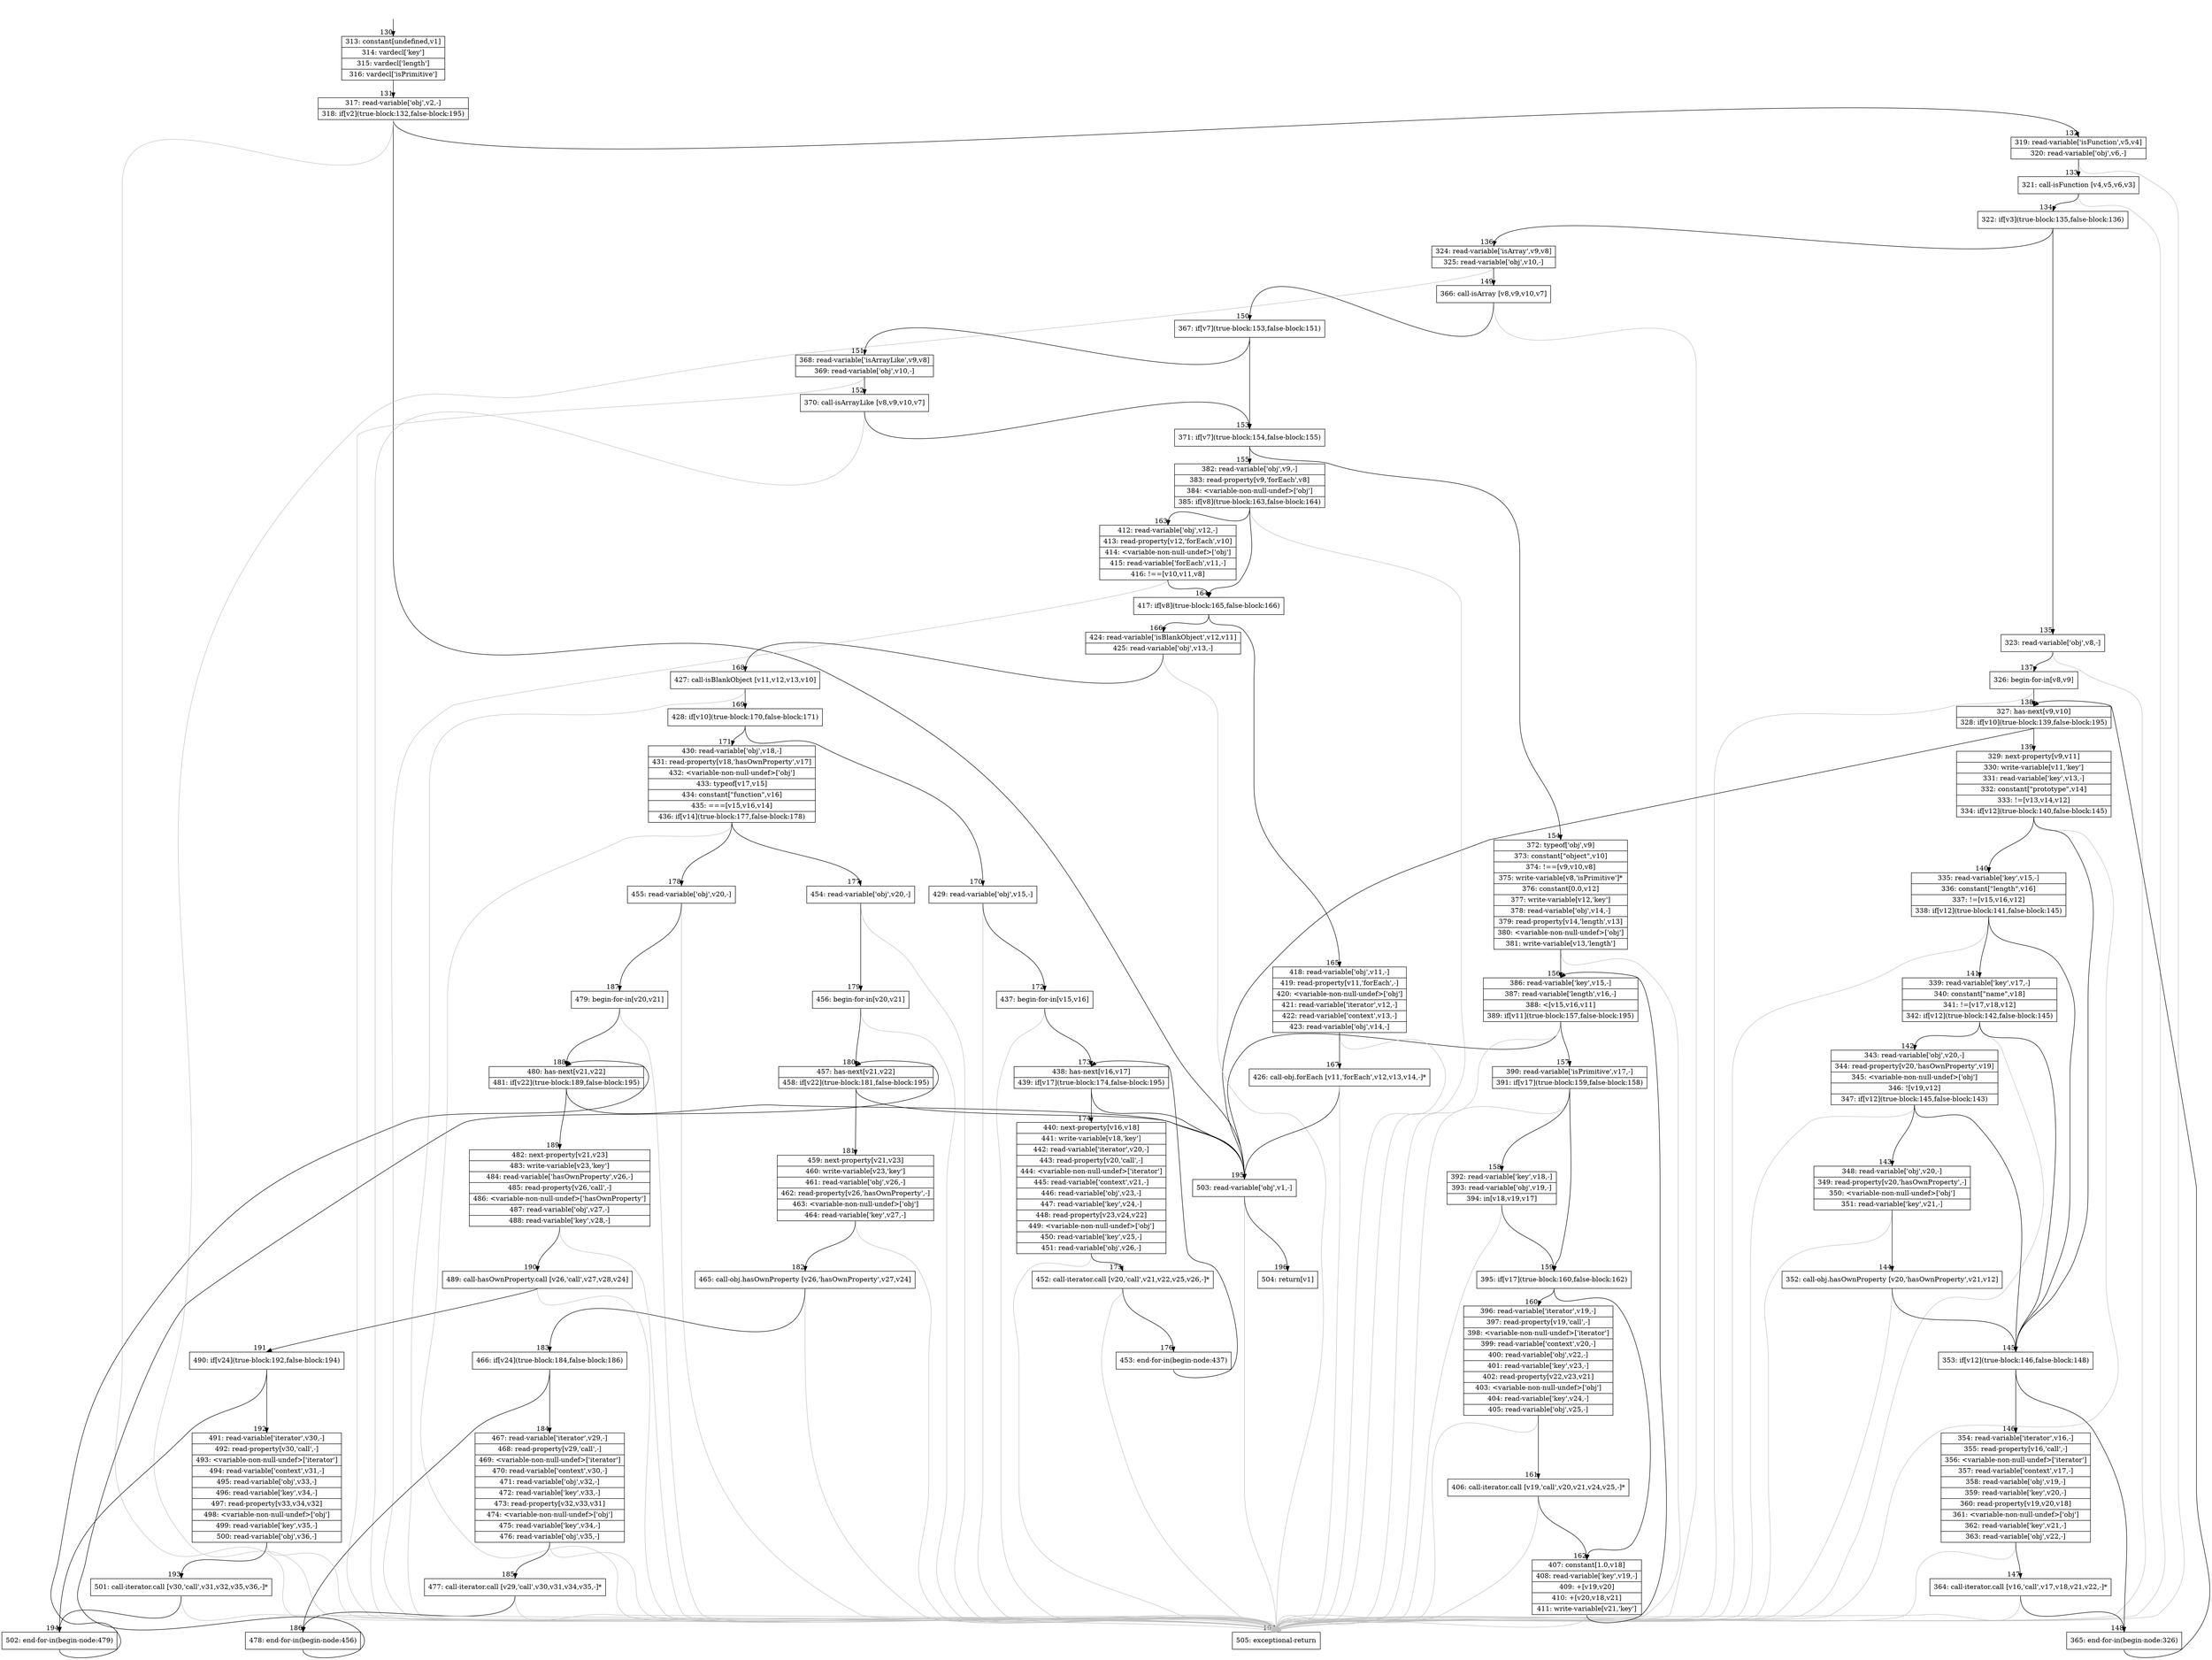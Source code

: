 digraph {
rankdir="TD"
BB_entry12[shape=none,label=""];
BB_entry12 -> BB130 [tailport=s, headport=n, headlabel="    130"]
BB130 [shape=record label="{313: constant[undefined,v1]|314: vardecl['key']|315: vardecl['length']|316: vardecl['isPrimitive']}" ] 
BB130 -> BB131 [tailport=s, headport=n, headlabel="      131"]
BB131 [shape=record label="{317: read-variable['obj',v2,-]|318: if[v2](true-block:132,false-block:195)}" ] 
BB131 -> BB132 [tailport=s, headport=n, headlabel="      132"]
BB131 -> BB195 [tailport=s, headport=n, headlabel="      195"]
BB131 -> BB197 [tailport=s, headport=n, color=gray, headlabel="      197"]
BB132 [shape=record label="{319: read-variable['isFunction',v5,v4]|320: read-variable['obj',v6,-]}" ] 
BB132 -> BB133 [tailport=s, headport=n, headlabel="      133"]
BB132 -> BB197 [tailport=s, headport=n, color=gray]
BB133 [shape=record label="{321: call-isFunction [v4,v5,v6,v3]}" ] 
BB133 -> BB134 [tailport=s, headport=n, headlabel="      134"]
BB133 -> BB197 [tailport=s, headport=n, color=gray]
BB134 [shape=record label="{322: if[v3](true-block:135,false-block:136)}" ] 
BB134 -> BB135 [tailport=s, headport=n, headlabel="      135"]
BB134 -> BB136 [tailport=s, headport=n, headlabel="      136"]
BB135 [shape=record label="{323: read-variable['obj',v8,-]}" ] 
BB135 -> BB137 [tailport=s, headport=n, headlabel="      137"]
BB135 -> BB197 [tailport=s, headport=n, color=gray]
BB136 [shape=record label="{324: read-variable['isArray',v9,v8]|325: read-variable['obj',v10,-]}" ] 
BB136 -> BB149 [tailport=s, headport=n, headlabel="      149"]
BB136 -> BB197 [tailport=s, headport=n, color=gray]
BB137 [shape=record label="{326: begin-for-in[v8,v9]}" ] 
BB137 -> BB138 [tailport=s, headport=n, headlabel="      138"]
BB137 -> BB197 [tailport=s, headport=n, color=gray]
BB138 [shape=record label="{327: has-next[v9,v10]|328: if[v10](true-block:139,false-block:195)}" ] 
BB138 -> BB139 [tailport=s, headport=n, headlabel="      139"]
BB138 -> BB195 [tailport=s, headport=n]
BB139 [shape=record label="{329: next-property[v9,v11]|330: write-variable[v11,'key']|331: read-variable['key',v13,-]|332: constant[\"prototype\",v14]|333: !=[v13,v14,v12]|334: if[v12](true-block:140,false-block:145)}" ] 
BB139 -> BB145 [tailport=s, headport=n, headlabel="      145"]
BB139 -> BB140 [tailport=s, headport=n, headlabel="      140"]
BB139 -> BB197 [tailport=s, headport=n, color=gray]
BB140 [shape=record label="{335: read-variable['key',v15,-]|336: constant[\"length\",v16]|337: !=[v15,v16,v12]|338: if[v12](true-block:141,false-block:145)}" ] 
BB140 -> BB145 [tailport=s, headport=n]
BB140 -> BB141 [tailport=s, headport=n, headlabel="      141"]
BB140 -> BB197 [tailport=s, headport=n, color=gray]
BB141 [shape=record label="{339: read-variable['key',v17,-]|340: constant[\"name\",v18]|341: !=[v17,v18,v12]|342: if[v12](true-block:142,false-block:145)}" ] 
BB141 -> BB145 [tailport=s, headport=n]
BB141 -> BB142 [tailport=s, headport=n, headlabel="      142"]
BB141 -> BB197 [tailport=s, headport=n, color=gray]
BB142 [shape=record label="{343: read-variable['obj',v20,-]|344: read-property[v20,'hasOwnProperty',v19]|345: \<variable-non-null-undef\>['obj']|346: ![v19,v12]|347: if[v12](true-block:145,false-block:143)}" ] 
BB142 -> BB145 [tailport=s, headport=n]
BB142 -> BB143 [tailport=s, headport=n, headlabel="      143"]
BB142 -> BB197 [tailport=s, headport=n, color=gray]
BB143 [shape=record label="{348: read-variable['obj',v20,-]|349: read-property[v20,'hasOwnProperty',-]|350: \<variable-non-null-undef\>['obj']|351: read-variable['key',v21,-]}" ] 
BB143 -> BB144 [tailport=s, headport=n, headlabel="      144"]
BB143 -> BB197 [tailport=s, headport=n, color=gray]
BB144 [shape=record label="{352: call-obj.hasOwnProperty [v20,'hasOwnProperty',v21,v12]}" ] 
BB144 -> BB145 [tailport=s, headport=n]
BB144 -> BB197 [tailport=s, headport=n, color=gray]
BB145 [shape=record label="{353: if[v12](true-block:146,false-block:148)}" ] 
BB145 -> BB146 [tailport=s, headport=n, headlabel="      146"]
BB145 -> BB148 [tailport=s, headport=n, headlabel="      148"]
BB146 [shape=record label="{354: read-variable['iterator',v16,-]|355: read-property[v16,'call',-]|356: \<variable-non-null-undef\>['iterator']|357: read-variable['context',v17,-]|358: read-variable['obj',v19,-]|359: read-variable['key',v20,-]|360: read-property[v19,v20,v18]|361: \<variable-non-null-undef\>['obj']|362: read-variable['key',v21,-]|363: read-variable['obj',v22,-]}" ] 
BB146 -> BB147 [tailport=s, headport=n, headlabel="      147"]
BB146 -> BB197 [tailport=s, headport=n, color=gray]
BB147 [shape=record label="{364: call-iterator.call [v16,'call',v17,v18,v21,v22,-]*}" ] 
BB147 -> BB148 [tailport=s, headport=n]
BB147 -> BB197 [tailport=s, headport=n, color=gray]
BB148 [shape=record label="{365: end-for-in(begin-node:326)}" ] 
BB148 -> BB138 [tailport=s, headport=n]
BB149 [shape=record label="{366: call-isArray [v8,v9,v10,v7]}" ] 
BB149 -> BB150 [tailport=s, headport=n, headlabel="      150"]
BB149 -> BB197 [tailport=s, headport=n, color=gray]
BB150 [shape=record label="{367: if[v7](true-block:153,false-block:151)}" ] 
BB150 -> BB153 [tailport=s, headport=n, headlabel="      153"]
BB150 -> BB151 [tailport=s, headport=n, headlabel="      151"]
BB151 [shape=record label="{368: read-variable['isArrayLike',v9,v8]|369: read-variable['obj',v10,-]}" ] 
BB151 -> BB152 [tailport=s, headport=n, headlabel="      152"]
BB151 -> BB197 [tailport=s, headport=n, color=gray]
BB152 [shape=record label="{370: call-isArrayLike [v8,v9,v10,v7]}" ] 
BB152 -> BB153 [tailport=s, headport=n]
BB152 -> BB197 [tailport=s, headport=n, color=gray]
BB153 [shape=record label="{371: if[v7](true-block:154,false-block:155)}" ] 
BB153 -> BB154 [tailport=s, headport=n, headlabel="      154"]
BB153 -> BB155 [tailport=s, headport=n, headlabel="      155"]
BB154 [shape=record label="{372: typeof['obj',v9]|373: constant[\"object\",v10]|374: !==[v9,v10,v8]|375: write-variable[v8,'isPrimitive']*|376: constant[0.0,v12]|377: write-variable[v12,'key']|378: read-variable['obj',v14,-]|379: read-property[v14,'length',v13]|380: \<variable-non-null-undef\>['obj']|381: write-variable[v13,'length']}" ] 
BB154 -> BB156 [tailport=s, headport=n, headlabel="      156"]
BB154 -> BB197 [tailport=s, headport=n, color=gray]
BB155 [shape=record label="{382: read-variable['obj',v9,-]|383: read-property[v9,'forEach',v8]|384: \<variable-non-null-undef\>['obj']|385: if[v8](true-block:163,false-block:164)}" ] 
BB155 -> BB164 [tailport=s, headport=n, headlabel="      164"]
BB155 -> BB163 [tailport=s, headport=n, headlabel="      163"]
BB155 -> BB197 [tailport=s, headport=n, color=gray]
BB156 [shape=record label="{386: read-variable['key',v15,-]|387: read-variable['length',v16,-]|388: \<[v15,v16,v11]|389: if[v11](true-block:157,false-block:195)}" ] 
BB156 -> BB157 [tailport=s, headport=n, headlabel="      157"]
BB156 -> BB195 [tailport=s, headport=n]
BB156 -> BB197 [tailport=s, headport=n, color=gray]
BB157 [shape=record label="{390: read-variable['isPrimitive',v17,-]|391: if[v17](true-block:159,false-block:158)}" ] 
BB157 -> BB159 [tailport=s, headport=n, headlabel="      159"]
BB157 -> BB158 [tailport=s, headport=n, headlabel="      158"]
BB157 -> BB197 [tailport=s, headport=n, color=gray]
BB158 [shape=record label="{392: read-variable['key',v18,-]|393: read-variable['obj',v19,-]|394: in[v18,v19,v17]}" ] 
BB158 -> BB159 [tailport=s, headport=n]
BB158 -> BB197 [tailport=s, headport=n, color=gray]
BB159 [shape=record label="{395: if[v17](true-block:160,false-block:162)}" ] 
BB159 -> BB160 [tailport=s, headport=n, headlabel="      160"]
BB159 -> BB162 [tailport=s, headport=n, headlabel="      162"]
BB160 [shape=record label="{396: read-variable['iterator',v19,-]|397: read-property[v19,'call',-]|398: \<variable-non-null-undef\>['iterator']|399: read-variable['context',v20,-]|400: read-variable['obj',v22,-]|401: read-variable['key',v23,-]|402: read-property[v22,v23,v21]|403: \<variable-non-null-undef\>['obj']|404: read-variable['key',v24,-]|405: read-variable['obj',v25,-]}" ] 
BB160 -> BB161 [tailport=s, headport=n, headlabel="      161"]
BB160 -> BB197 [tailport=s, headport=n, color=gray]
BB161 [shape=record label="{406: call-iterator.call [v19,'call',v20,v21,v24,v25,-]*}" ] 
BB161 -> BB162 [tailport=s, headport=n]
BB161 -> BB197 [tailport=s, headport=n, color=gray]
BB162 [shape=record label="{407: constant[1.0,v18]|408: read-variable['key',v19,-]|409: +[v19,v20]|410: +[v20,v18,v21]|411: write-variable[v21,'key']}" ] 
BB162 -> BB156 [tailport=s, headport=n]
BB162 -> BB197 [tailport=s, headport=n, color=gray]
BB163 [shape=record label="{412: read-variable['obj',v12,-]|413: read-property[v12,'forEach',v10]|414: \<variable-non-null-undef\>['obj']|415: read-variable['forEach',v11,-]|416: !==[v10,v11,v8]}" ] 
BB163 -> BB164 [tailport=s, headport=n]
BB163 -> BB197 [tailport=s, headport=n, color=gray]
BB164 [shape=record label="{417: if[v8](true-block:165,false-block:166)}" ] 
BB164 -> BB165 [tailport=s, headport=n, headlabel="      165"]
BB164 -> BB166 [tailport=s, headport=n, headlabel="      166"]
BB165 [shape=record label="{418: read-variable['obj',v11,-]|419: read-property[v11,'forEach',-]|420: \<variable-non-null-undef\>['obj']|421: read-variable['iterator',v12,-]|422: read-variable['context',v13,-]|423: read-variable['obj',v14,-]}" ] 
BB165 -> BB167 [tailport=s, headport=n, headlabel="      167"]
BB165 -> BB197 [tailport=s, headport=n, color=gray]
BB166 [shape=record label="{424: read-variable['isBlankObject',v12,v11]|425: read-variable['obj',v13,-]}" ] 
BB166 -> BB168 [tailport=s, headport=n, headlabel="      168"]
BB166 -> BB197 [tailport=s, headport=n, color=gray]
BB167 [shape=record label="{426: call-obj.forEach [v11,'forEach',v12,v13,v14,-]*}" ] 
BB167 -> BB195 [tailport=s, headport=n]
BB167 -> BB197 [tailport=s, headport=n, color=gray]
BB168 [shape=record label="{427: call-isBlankObject [v11,v12,v13,v10]}" ] 
BB168 -> BB169 [tailport=s, headport=n, headlabel="      169"]
BB168 -> BB197 [tailport=s, headport=n, color=gray]
BB169 [shape=record label="{428: if[v10](true-block:170,false-block:171)}" ] 
BB169 -> BB170 [tailport=s, headport=n, headlabel="      170"]
BB169 -> BB171 [tailport=s, headport=n, headlabel="      171"]
BB170 [shape=record label="{429: read-variable['obj',v15,-]}" ] 
BB170 -> BB172 [tailport=s, headport=n, headlabel="      172"]
BB170 -> BB197 [tailport=s, headport=n, color=gray]
BB171 [shape=record label="{430: read-variable['obj',v18,-]|431: read-property[v18,'hasOwnProperty',v17]|432: \<variable-non-null-undef\>['obj']|433: typeof[v17,v15]|434: constant[\"function\",v16]|435: ===[v15,v16,v14]|436: if[v14](true-block:177,false-block:178)}" ] 
BB171 -> BB177 [tailport=s, headport=n, headlabel="      177"]
BB171 -> BB178 [tailport=s, headport=n, headlabel="      178"]
BB171 -> BB197 [tailport=s, headport=n, color=gray]
BB172 [shape=record label="{437: begin-for-in[v15,v16]}" ] 
BB172 -> BB173 [tailport=s, headport=n, headlabel="      173"]
BB172 -> BB197 [tailport=s, headport=n, color=gray]
BB173 [shape=record label="{438: has-next[v16,v17]|439: if[v17](true-block:174,false-block:195)}" ] 
BB173 -> BB174 [tailport=s, headport=n, headlabel="      174"]
BB173 -> BB195 [tailport=s, headport=n]
BB174 [shape=record label="{440: next-property[v16,v18]|441: write-variable[v18,'key']|442: read-variable['iterator',v20,-]|443: read-property[v20,'call',-]|444: \<variable-non-null-undef\>['iterator']|445: read-variable['context',v21,-]|446: read-variable['obj',v23,-]|447: read-variable['key',v24,-]|448: read-property[v23,v24,v22]|449: \<variable-non-null-undef\>['obj']|450: read-variable['key',v25,-]|451: read-variable['obj',v26,-]}" ] 
BB174 -> BB175 [tailport=s, headport=n, headlabel="      175"]
BB174 -> BB197 [tailport=s, headport=n, color=gray]
BB175 [shape=record label="{452: call-iterator.call [v20,'call',v21,v22,v25,v26,-]*}" ] 
BB175 -> BB176 [tailport=s, headport=n, headlabel="      176"]
BB175 -> BB197 [tailport=s, headport=n, color=gray]
BB176 [shape=record label="{453: end-for-in(begin-node:437)}" ] 
BB176 -> BB173 [tailport=s, headport=n]
BB177 [shape=record label="{454: read-variable['obj',v20,-]}" ] 
BB177 -> BB179 [tailport=s, headport=n, headlabel="      179"]
BB177 -> BB197 [tailport=s, headport=n, color=gray]
BB178 [shape=record label="{455: read-variable['obj',v20,-]}" ] 
BB178 -> BB187 [tailport=s, headport=n, headlabel="      187"]
BB178 -> BB197 [tailport=s, headport=n, color=gray]
BB179 [shape=record label="{456: begin-for-in[v20,v21]}" ] 
BB179 -> BB180 [tailport=s, headport=n, headlabel="      180"]
BB179 -> BB197 [tailport=s, headport=n, color=gray]
BB180 [shape=record label="{457: has-next[v21,v22]|458: if[v22](true-block:181,false-block:195)}" ] 
BB180 -> BB181 [tailport=s, headport=n, headlabel="      181"]
BB180 -> BB195 [tailport=s, headport=n]
BB181 [shape=record label="{459: next-property[v21,v23]|460: write-variable[v23,'key']|461: read-variable['obj',v26,-]|462: read-property[v26,'hasOwnProperty',-]|463: \<variable-non-null-undef\>['obj']|464: read-variable['key',v27,-]}" ] 
BB181 -> BB182 [tailport=s, headport=n, headlabel="      182"]
BB181 -> BB197 [tailport=s, headport=n, color=gray]
BB182 [shape=record label="{465: call-obj.hasOwnProperty [v26,'hasOwnProperty',v27,v24]}" ] 
BB182 -> BB183 [tailport=s, headport=n, headlabel="      183"]
BB182 -> BB197 [tailport=s, headport=n, color=gray]
BB183 [shape=record label="{466: if[v24](true-block:184,false-block:186)}" ] 
BB183 -> BB184 [tailport=s, headport=n, headlabel="      184"]
BB183 -> BB186 [tailport=s, headport=n, headlabel="      186"]
BB184 [shape=record label="{467: read-variable['iterator',v29,-]|468: read-property[v29,'call',-]|469: \<variable-non-null-undef\>['iterator']|470: read-variable['context',v30,-]|471: read-variable['obj',v32,-]|472: read-variable['key',v33,-]|473: read-property[v32,v33,v31]|474: \<variable-non-null-undef\>['obj']|475: read-variable['key',v34,-]|476: read-variable['obj',v35,-]}" ] 
BB184 -> BB185 [tailport=s, headport=n, headlabel="      185"]
BB184 -> BB197 [tailport=s, headport=n, color=gray]
BB185 [shape=record label="{477: call-iterator.call [v29,'call',v30,v31,v34,v35,-]*}" ] 
BB185 -> BB186 [tailport=s, headport=n]
BB185 -> BB197 [tailport=s, headport=n, color=gray]
BB186 [shape=record label="{478: end-for-in(begin-node:456)}" ] 
BB186 -> BB180 [tailport=s, headport=n]
BB187 [shape=record label="{479: begin-for-in[v20,v21]}" ] 
BB187 -> BB188 [tailport=s, headport=n, headlabel="      188"]
BB187 -> BB197 [tailport=s, headport=n, color=gray]
BB188 [shape=record label="{480: has-next[v21,v22]|481: if[v22](true-block:189,false-block:195)}" ] 
BB188 -> BB189 [tailport=s, headport=n, headlabel="      189"]
BB188 -> BB195 [tailport=s, headport=n]
BB189 [shape=record label="{482: next-property[v21,v23]|483: write-variable[v23,'key']|484: read-variable['hasOwnProperty',v26,-]|485: read-property[v26,'call',-]|486: \<variable-non-null-undef\>['hasOwnProperty']|487: read-variable['obj',v27,-]|488: read-variable['key',v28,-]}" ] 
BB189 -> BB190 [tailport=s, headport=n, headlabel="      190"]
BB189 -> BB197 [tailport=s, headport=n, color=gray]
BB190 [shape=record label="{489: call-hasOwnProperty.call [v26,'call',v27,v28,v24]}" ] 
BB190 -> BB191 [tailport=s, headport=n, headlabel="      191"]
BB190 -> BB197 [tailport=s, headport=n, color=gray]
BB191 [shape=record label="{490: if[v24](true-block:192,false-block:194)}" ] 
BB191 -> BB192 [tailport=s, headport=n, headlabel="      192"]
BB191 -> BB194 [tailport=s, headport=n, headlabel="      194"]
BB192 [shape=record label="{491: read-variable['iterator',v30,-]|492: read-property[v30,'call',-]|493: \<variable-non-null-undef\>['iterator']|494: read-variable['context',v31,-]|495: read-variable['obj',v33,-]|496: read-variable['key',v34,-]|497: read-property[v33,v34,v32]|498: \<variable-non-null-undef\>['obj']|499: read-variable['key',v35,-]|500: read-variable['obj',v36,-]}" ] 
BB192 -> BB193 [tailport=s, headport=n, headlabel="      193"]
BB192 -> BB197 [tailport=s, headport=n, color=gray]
BB193 [shape=record label="{501: call-iterator.call [v30,'call',v31,v32,v35,v36,-]*}" ] 
BB193 -> BB194 [tailport=s, headport=n]
BB193 -> BB197 [tailport=s, headport=n, color=gray]
BB194 [shape=record label="{502: end-for-in(begin-node:479)}" ] 
BB194 -> BB188 [tailport=s, headport=n]
BB195 [shape=record label="{503: read-variable['obj',v1,-]}" ] 
BB195 -> BB196 [tailport=s, headport=n, headlabel="      196"]
BB195 -> BB197 [tailport=s, headport=n, color=gray]
BB196 [shape=record label="{504: return[v1]}" ] 
BB197 [shape=record label="{505: exceptional-return}" ] 
//#$~ 362
}
